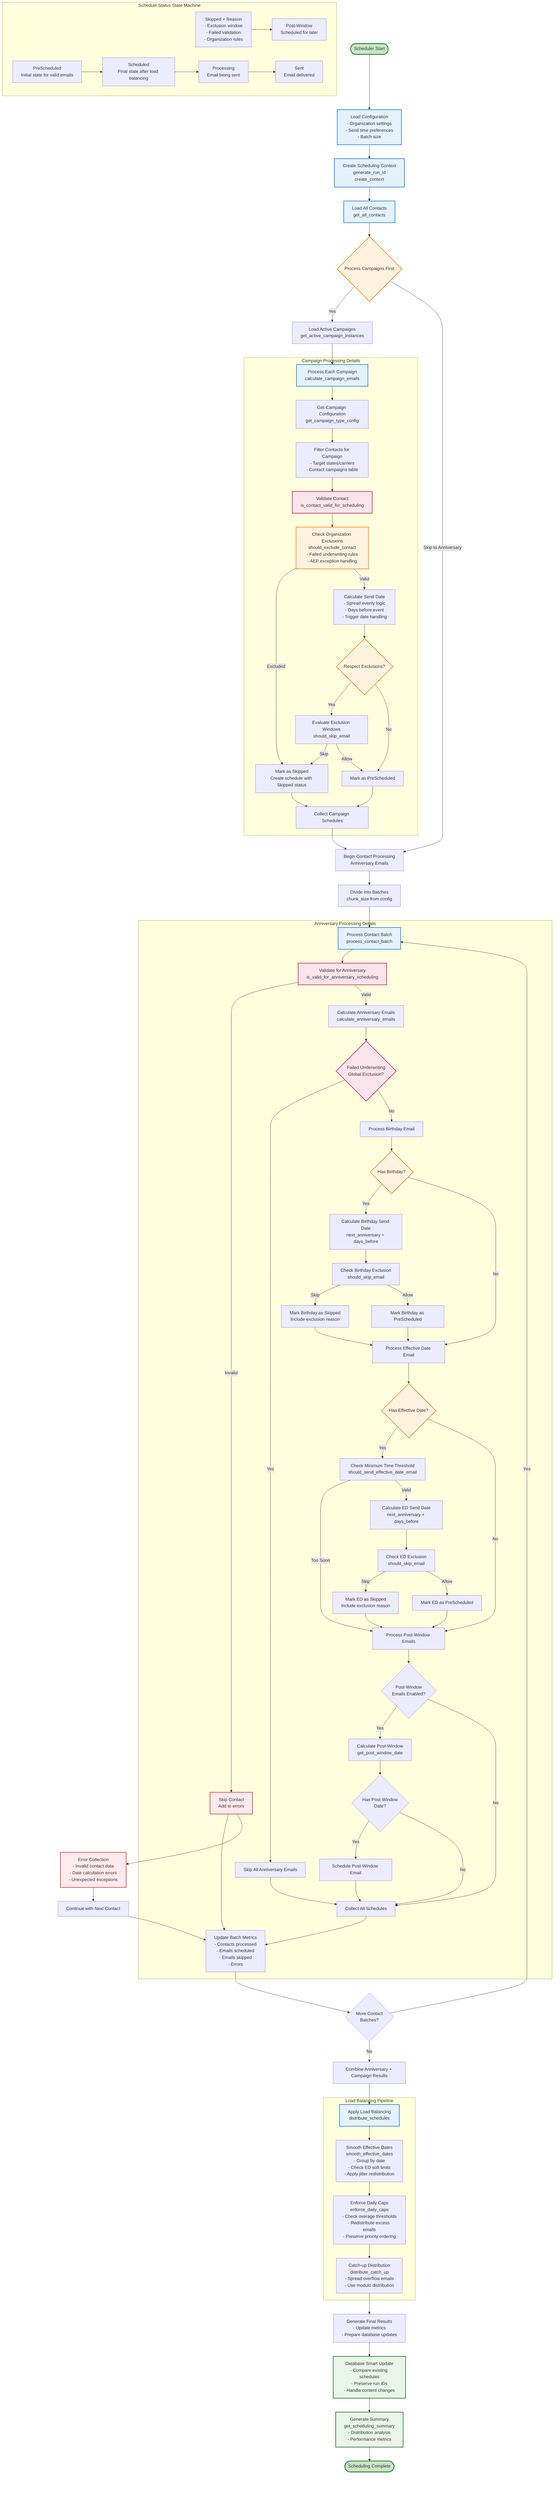 flowchart TD
    Start([Scheduler Start]) --> LoadConfig[Load Configuration<br/>- Organization settings<br/>- Send time preferences<br/>- Batch size]
    
    LoadConfig --> CreateContext[Create Scheduling Context<br/>generate_run_id<br/>create_context]
    
    CreateContext --> LoadContacts[Load All Contacts<br/>get_all_contacts]
    
    LoadContacts --> CampaignPhase{Process Campaigns First}
    
    %% Campaign Processing Branch
    CampaignPhase -->|Yes| LoadCampaigns[Load Active Campaigns<br/>get_active_campaign_instances]
    LoadCampaigns --> ProcessCampaigns[Process Each Campaign<br/>calculate_campaign_emails]
    
    subgraph "Campaign Processing Details"
        ProcessCampaigns --> GetCampaignConfig[Get Campaign Configuration<br/>get_campaign_type_config]
        GetCampaignConfig --> FilterContacts[Filter Contacts for Campaign<br/>- Target states/carriers<br/>- Contact campaigns table]
        FilterContacts --> ValidateContact[Validate Contact<br/>is_contact_valid_for_scheduling]
        ValidateContact --> CheckOrgExclusion[Check Organization Exclusions<br/>should_exclude_contact<br/>- Failed underwriting rules<br/>- AEP exception handling]
        CheckOrgExclusion -->|Excluded| SkipCampaign[Mark as Skipped<br/>Create schedule with Skipped status]
        CheckOrgExclusion -->|Valid| CalcCampaignDate[Calculate Send Date<br/>- Spread evenly logic<br/>- Days before event<br/>- Trigger date handling]
        CalcCampaignDate --> CheckCampaignExclusion{Respect Exclusions?}
        CheckCampaignExclusion -->|Yes| EvaluateExclusion[Evaluate Exclusion Windows<br/>should_skip_email]
        CheckCampaignExclusion -->|No| MarkCampaignScheduled[Mark as PreScheduled]
        EvaluateExclusion -->|Skip| SkipCampaign
        EvaluateExclusion -->|Allow| MarkCampaignScheduled
        SkipCampaign --> CampaignResults[Collect Campaign Schedules]
        MarkCampaignScheduled --> CampaignResults
    end
    
    CampaignResults --> ContactPhase[Begin Contact Processing<br/>Anniversary Emails]
    
    %% Contact Processing Branch  
    CampaignPhase -->|Skip to Anniversary| ContactPhase
    ContactPhase --> ChunkContacts[Divide into Batches<br/>chunk_size from config]
    
    ChunkContacts --> ProcessBatch[Process Contact Batch<br/>process_contact_batch]
    
    subgraph "Anniversary Processing Details"
        ProcessBatch --> ValidateAnniversary[Validate for Anniversary<br/>is_valid_for_anniversary_scheduling]
        ValidateAnniversary -->|Invalid| SkipContact[Skip Contact<br/>Add to errors]
        ValidateAnniversary -->|Valid| CalcAnniversaries[Calculate Anniversary Emails<br/>calculate_anniversary_emails]
        
        CalcAnniversaries --> CheckFailedUnderwriting{Failed Underwriting<br/>Global Exclusion?}
        CheckFailedUnderwriting -->|Yes| SkipAllAnniversary[Skip All Anniversary Emails]
        CheckFailedUnderwriting -->|No| ProcessBirthday[Process Birthday Email]
        
        ProcessBirthday --> HasBirthday{Has Birthday?}
        HasBirthday -->|Yes| CalcBirthdayDate[Calculate Birthday Send Date<br/>next_anniversary + days_before]
        HasBirthday -->|No| ProcessEffectiveDate[Process Effective Date Email]
        
        CalcBirthdayDate --> CheckBirthdayExclusion[Check Birthday Exclusion<br/>should_skip_email]
        CheckBirthdayExclusion -->|Skip| SkipBirthday[Mark Birthday as Skipped<br/>Include exclusion reason]
        CheckBirthdayExclusion -->|Allow| ScheduleBirthday[Mark Birthday as PreScheduled]
        
        SkipBirthday --> ProcessEffectiveDate
        ScheduleBirthday --> ProcessEffectiveDate
        
        ProcessEffectiveDate --> HasEffectiveDate{Has Effective Date?}
        HasEffectiveDate -->|Yes| CheckMinTime[Check Minimum Time Threshold<br/>should_send_effective_date_email]
        HasEffectiveDate -->|No| ProcessPostWindow[Process Post-Window Emails]
        
        CheckMinTime -->|Too Soon| ProcessPostWindow
        CheckMinTime -->|Valid| CalcEDDate[Calculate ED Send Date<br/>next_anniversary + days_before]
        
        CalcEDDate --> CheckEDExclusion[Check ED Exclusion<br/>should_skip_email]
        CheckEDExclusion -->|Skip| SkipED[Mark ED as Skipped<br/>Include exclusion reason]
        CheckEDExclusion -->|Allow| ScheduleED[Mark ED as PreScheduled]
        
        SkipED --> ProcessPostWindow
        ScheduleED --> ProcessPostWindow
        
        ProcessPostWindow --> PostWindowEnabled{Post-Window<br/>Emails Enabled?}
        PostWindowEnabled -->|Yes| CalcPostWindow[Calculate Post-Window<br/>get_post_window_date]
        PostWindowEnabled -->|No| CollectSchedules[Collect All Schedules]
        
        CalcPostWindow --> HasPostWindow{Has Post-Window<br/>Date?}
        HasPostWindow -->|Yes| SchedulePostWindow[Schedule Post-Window Email]
        HasPostWindow -->|No| CollectSchedules
        
        SchedulePostWindow --> CollectSchedules
        SkipAllAnniversary --> CollectSchedules
        SkipContact --> BatchMetrics[Update Batch Metrics<br/>- Contacts processed<br/>- Emails scheduled<br/>- Emails skipped<br/>- Errors]
        CollectSchedules --> BatchMetrics
    end
    
    BatchMetrics --> MoreBatches{More Contact<br/>Batches?}
    MoreBatches -->|Yes| ProcessBatch
    MoreBatches -->|No| CombineResults[Combine Anniversary + Campaign Results]
    
    CombineResults --> LoadBalancing[Apply Load Balancing<br/>distribute_schedules]
    
    subgraph "Load Balancing Pipeline"
        LoadBalancing --> SmoothED[Smooth Effective Dates<br/>smooth_effective_dates<br/>- Group by date<br/>- Check ED soft limits<br/>- Apply jitter redistribution]
        
        SmoothED --> EnforceCaps[Enforce Daily Caps<br/>enforce_daily_caps<br/>- Check overage thresholds<br/>- Redistribute excess emails<br/>- Preserve priority ordering]
        
        EnforceCaps --> CatchUpDistribution[Catch-up Distribution<br/>distribute_catch_up<br/>- Spread overflow emails<br/>- Use modulo distribution]
    end
    
    CatchUpDistribution --> FinalResults[Generate Final Results<br/>- Update metrics<br/>- Prepare database updates]
    
    FinalResults --> DBUpdate[Database Smart Update<br/>- Compare existing schedules<br/>- Preserve run IDs<br/>- Handle content changes]
    
    DBUpdate --> Summary[Generate Summary<br/>get_scheduling_summary<br/>- Distribution analysis<br/>- Performance metrics]
    
    Summary --> End([Scheduling Complete])
    
    %% Error Handling Flow
    SkipContact --> ErrorHandling[Error Collection<br/>- Invalid contact data<br/>- Date calculation errors<br/>- Unexpected exceptions]
    ErrorHandling --> ContinueProcessing[Continue with Next Contact]
    ContinueProcessing --> BatchMetrics
    
    %% State Machine for Schedule Status
    subgraph "Schedule Status State Machine"
        PreScheduledState[PreScheduled<br/>Initial state for valid emails]
        SkippedState[Skipped + Reason<br/>- Exclusion window<br/>- Failed validation<br/>- Organization rules]
        ScheduledState[Scheduled<br/>Final state after load balancing]
        ProcessingState[Processing<br/>Email being sent]
        SentState[Sent<br/>Email delivered]
        
        PreScheduledState --> ScheduledState
        SkippedState --> PostWindowState[Post-Window<br/>Scheduled for later]
        ScheduledState --> ProcessingState
        ProcessingState --> SentState
    end
    
    %% Styling
    classDef startEnd fill:#c8e6c9,stroke:#388e3c,stroke-width:3px
    classDef process fill:#e3f2fd,stroke:#1976d2,stroke-width:2px
    classDef decision fill:#fff3e0,stroke:#f57c00,stroke-width:2px
    classDef validation fill:#fce4ec,stroke:#c2185b,stroke-width:2px
    classDef error fill:#ffebee,stroke:#d32f2f,stroke-width:2px
    classDef database fill:#e8f5e8,stroke:#1b5e20,stroke-width:2px
    
    class Start,End startEnd
    class LoadConfig,CreateContext,LoadContacts,ProcessCampaigns,ProcessBatch,LoadBalancing process
    class CampaignPhase,CheckOrgExclusion,CheckCampaignExclusion,HasBirthday,HasEffectiveDate decision
    class ValidateContact,ValidateAnniversary,CheckFailedUnderwriting validation
    class SkipContact,ErrorHandling error
    class DBUpdate,Summary database